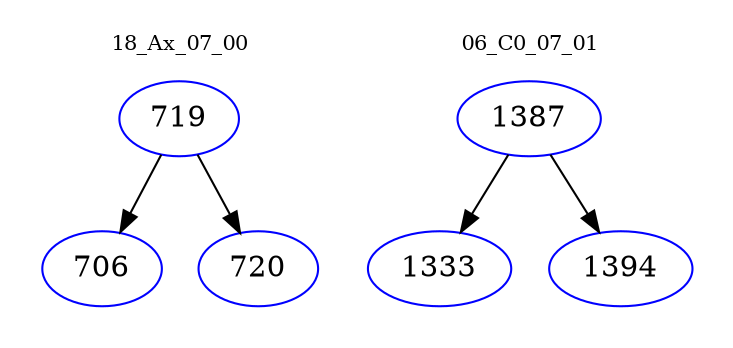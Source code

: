 digraph{
subgraph cluster_0 {
color = white
label = "18_Ax_07_00";
fontsize=10;
T0_719 [label="719", color="blue"]
T0_719 -> T0_706 [color="black"]
T0_706 [label="706", color="blue"]
T0_719 -> T0_720 [color="black"]
T0_720 [label="720", color="blue"]
}
subgraph cluster_1 {
color = white
label = "06_C0_07_01";
fontsize=10;
T1_1387 [label="1387", color="blue"]
T1_1387 -> T1_1333 [color="black"]
T1_1333 [label="1333", color="blue"]
T1_1387 -> T1_1394 [color="black"]
T1_1394 [label="1394", color="blue"]
}
}
